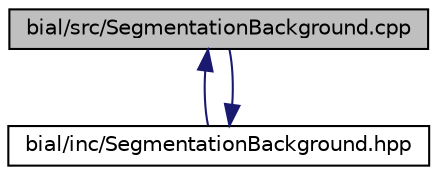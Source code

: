 digraph "bial/src/SegmentationBackground.cpp"
{
  edge [fontname="Helvetica",fontsize="10",labelfontname="Helvetica",labelfontsize="10"];
  node [fontname="Helvetica",fontsize="10",shape=record];
  Node1 [label="bial/src/SegmentationBackground.cpp",height=0.2,width=0.4,color="black", fillcolor="grey75", style="filled", fontcolor="black"];
  Node1 -> Node2 [dir="back",color="midnightblue",fontsize="10",style="solid",fontname="Helvetica"];
  Node2 [label="bial/inc/SegmentationBackground.hpp",height=0.2,width=0.4,color="black", fillcolor="white", style="filled",URL="$_segmentation_background_8hpp.html"];
  Node2 -> Node1 [dir="back",color="midnightblue",fontsize="10",style="solid",fontname="Helvetica"];
}
